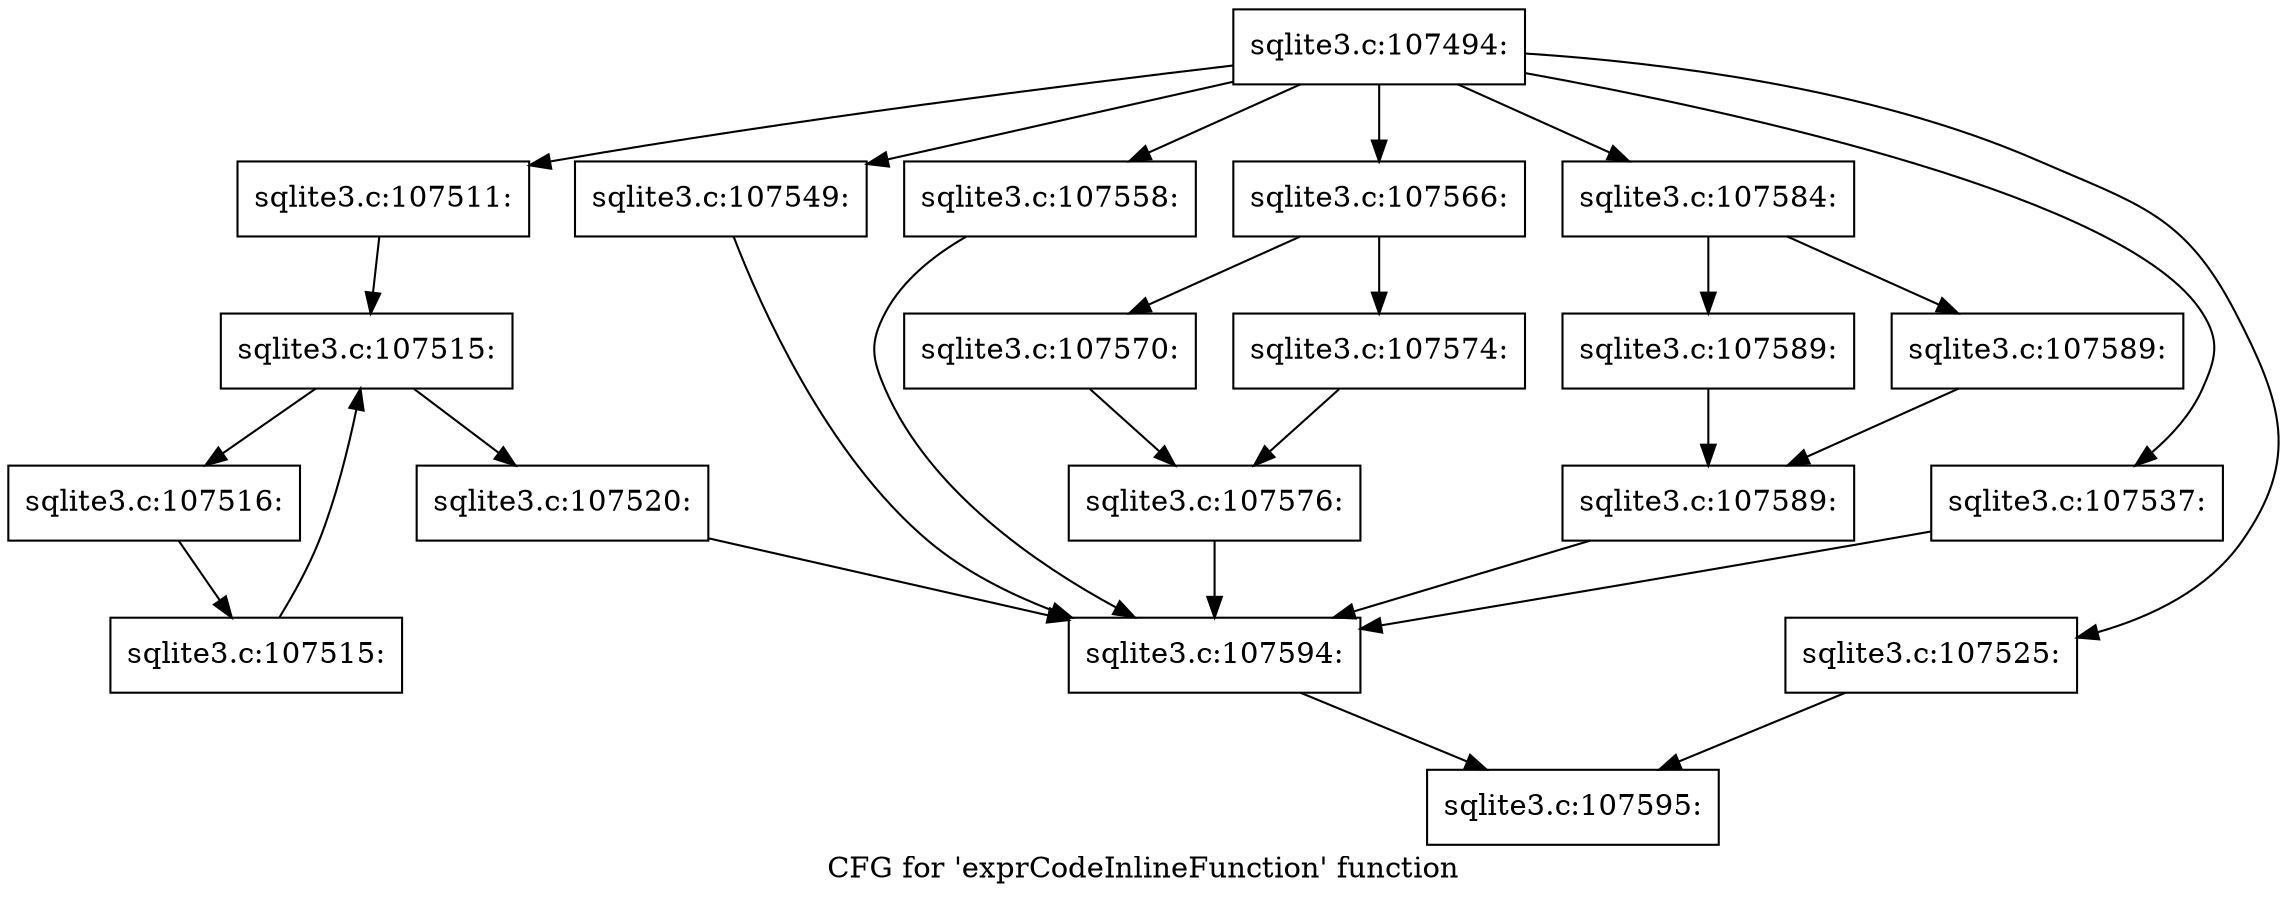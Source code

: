 digraph "CFG for 'exprCodeInlineFunction' function" {
	label="CFG for 'exprCodeInlineFunction' function";

	Node0x55c0f8b8ac00 [shape=record,label="{sqlite3.c:107494:}"];
	Node0x55c0f8b8ac00 -> Node0x55c0f8ba8000;
	Node0x55c0f8b8ac00 -> Node0x55c0f8ba83e0;
	Node0x55c0f8b8ac00 -> Node0x55c0f8baacf0;
	Node0x55c0f8b8ac00 -> Node0x55c0f8bac500;
	Node0x55c0f8b8ac00 -> Node0x55c0f8bad310;
	Node0x55c0f8b8ac00 -> Node0x55c0f5f12300;
	Node0x55c0f8b8ac00 -> Node0x55c0f5f123a0;
	Node0x55c0f8ba83e0 [shape=record,label="{sqlite3.c:107511:}"];
	Node0x55c0f8ba83e0 -> Node0x55c0f8ba94c0;
	Node0x55c0f8ba94c0 [shape=record,label="{sqlite3.c:107515:}"];
	Node0x55c0f8ba94c0 -> Node0x55c0f8ba96e0;
	Node0x55c0f8ba94c0 -> Node0x55c0f8ba9310;
	Node0x55c0f8ba96e0 [shape=record,label="{sqlite3.c:107516:}"];
	Node0x55c0f8ba96e0 -> Node0x55c0f8ba9650;
	Node0x55c0f8ba9650 [shape=record,label="{sqlite3.c:107515:}"];
	Node0x55c0f8ba9650 -> Node0x55c0f8ba94c0;
	Node0x55c0f8ba9310 [shape=record,label="{sqlite3.c:107520:}"];
	Node0x55c0f8ba9310 -> Node0x55c0f8ba7f10;
	Node0x55c0f8baacf0 [shape=record,label="{sqlite3.c:107525:}"];
	Node0x55c0f8baacf0 -> Node0x55c0f8ba0350;
	Node0x55c0f8ba8000 [shape=record,label="{sqlite3.c:107537:}"];
	Node0x55c0f8ba8000 -> Node0x55c0f8ba7f10;
	Node0x55c0f8bac500 [shape=record,label="{sqlite3.c:107549:}"];
	Node0x55c0f8bac500 -> Node0x55c0f8ba7f10;
	Node0x55c0f8bad310 [shape=record,label="{sqlite3.c:107558:}"];
	Node0x55c0f8bad310 -> Node0x55c0f8ba7f10;
	Node0x55c0f5f12300 [shape=record,label="{sqlite3.c:107566:}"];
	Node0x55c0f5f12300 -> Node0x55c0f8baeca0;
	Node0x55c0f5f12300 -> Node0x55c0f8baed40;
	Node0x55c0f8baeca0 [shape=record,label="{sqlite3.c:107570:}"];
	Node0x55c0f8baeca0 -> Node0x55c0f8baecf0;
	Node0x55c0f8baed40 [shape=record,label="{sqlite3.c:107574:}"];
	Node0x55c0f8baed40 -> Node0x55c0f8baecf0;
	Node0x55c0f8baecf0 [shape=record,label="{sqlite3.c:107576:}"];
	Node0x55c0f8baecf0 -> Node0x55c0f8ba7f10;
	Node0x55c0f5f123a0 [shape=record,label="{sqlite3.c:107584:}"];
	Node0x55c0f5f123a0 -> Node0x55c0f8bb1d60;
	Node0x55c0f5f123a0 -> Node0x55c0f8bb1db0;
	Node0x55c0f8bb1d60 [shape=record,label="{sqlite3.c:107589:}"];
	Node0x55c0f8bb1d60 -> Node0x55c0f8bb1e00;
	Node0x55c0f8bb1db0 [shape=record,label="{sqlite3.c:107589:}"];
	Node0x55c0f8bb1db0 -> Node0x55c0f8bb1e00;
	Node0x55c0f8bb1e00 [shape=record,label="{sqlite3.c:107589:}"];
	Node0x55c0f8bb1e00 -> Node0x55c0f8ba7f10;
	Node0x55c0f8ba7f10 [shape=record,label="{sqlite3.c:107594:}"];
	Node0x55c0f8ba7f10 -> Node0x55c0f8ba0350;
	Node0x55c0f8ba0350 [shape=record,label="{sqlite3.c:107595:}"];
}
